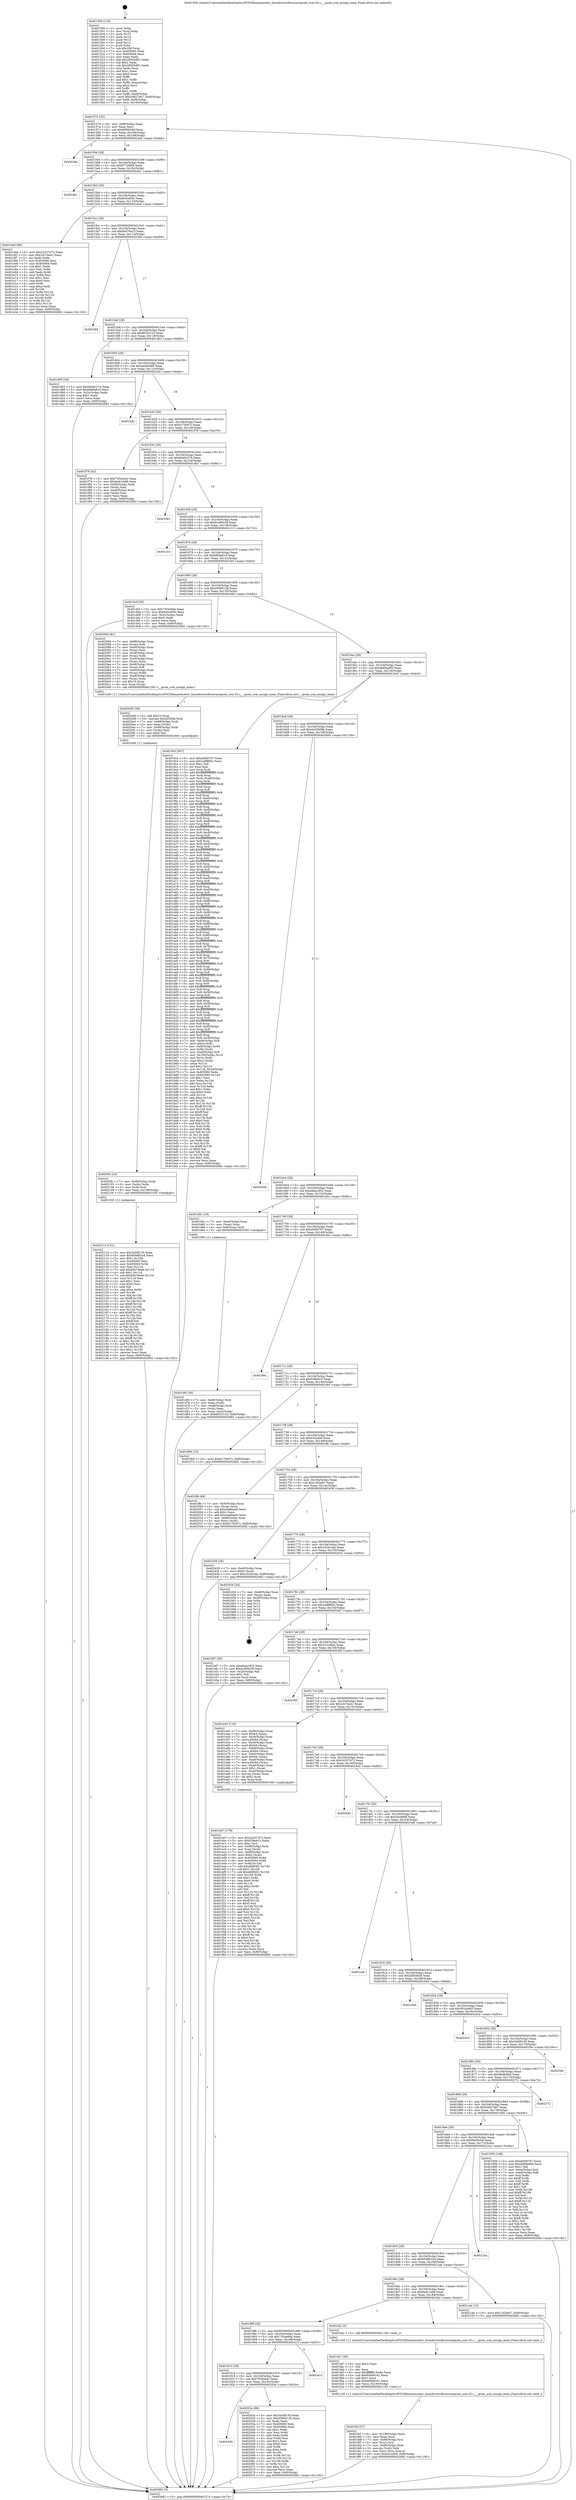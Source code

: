 digraph "0x401500" {
  label = "0x401500 (/mnt/c/Users/mathe/Desktop/tcc/POCII/binaries/extr_linuxdriversfirmwareqcom_scm-32.c___qcom_scm_assign_mem_Final-ollvm.out::main(0))"
  labelloc = "t"
  node[shape=record]

  Entry [label="",width=0.3,height=0.3,shape=circle,fillcolor=black,style=filled]
  "0x401574" [label="{
     0x401574 [32]\l
     | [instrs]\l
     &nbsp;&nbsp;0x401574 \<+6\>: mov -0xf0(%rbp),%eax\l
     &nbsp;&nbsp;0x40157a \<+2\>: mov %eax,%ecx\l
     &nbsp;&nbsp;0x40157c \<+6\>: sub $0x809933bf,%ecx\l
     &nbsp;&nbsp;0x401582 \<+6\>: mov %eax,-0x104(%rbp)\l
     &nbsp;&nbsp;0x401588 \<+6\>: mov %ecx,-0x108(%rbp)\l
     &nbsp;&nbsp;0x40158e \<+6\>: je 00000000004022eb \<main+0xdeb\>\l
  }"]
  "0x4022eb" [label="{
     0x4022eb\l
  }", style=dashed]
  "0x401594" [label="{
     0x401594 [28]\l
     | [instrs]\l
     &nbsp;&nbsp;0x401594 \<+5\>: jmp 0000000000401599 \<main+0x99\>\l
     &nbsp;&nbsp;0x401599 \<+6\>: mov -0x104(%rbp),%eax\l
     &nbsp;&nbsp;0x40159f \<+5\>: sub $0x877296f4,%eax\l
     &nbsp;&nbsp;0x4015a4 \<+6\>: mov %eax,-0x10c(%rbp)\l
     &nbsp;&nbsp;0x4015aa \<+6\>: je 00000000004024b1 \<main+0xfb1\>\l
  }"]
  Exit [label="",width=0.3,height=0.3,shape=circle,fillcolor=black,style=filled,peripheries=2]
  "0x4024b1" [label="{
     0x4024b1\l
  }", style=dashed]
  "0x4015b0" [label="{
     0x4015b0 [28]\l
     | [instrs]\l
     &nbsp;&nbsp;0x4015b0 \<+5\>: jmp 00000000004015b5 \<main+0xb5\>\l
     &nbsp;&nbsp;0x4015b5 \<+6\>: mov -0x104(%rbp),%eax\l
     &nbsp;&nbsp;0x4015bb \<+5\>: sub $0x8c0cd59c,%eax\l
     &nbsp;&nbsp;0x4015c0 \<+6\>: mov %eax,-0x110(%rbp)\l
     &nbsp;&nbsp;0x4015c6 \<+6\>: je 0000000000401ded \<main+0x8ed\>\l
  }"]
  "0x402114" [label="{
     0x402114 [151]\l
     | [instrs]\l
     &nbsp;&nbsp;0x402114 \<+5\>: mov $0x3a50f130,%eax\l
     &nbsp;&nbsp;0x402119 \<+5\>: mov $0x604881b4,%ecx\l
     &nbsp;&nbsp;0x40211e \<+3\>: mov $0x1,%r10b\l
     &nbsp;&nbsp;0x402121 \<+7\>: mov 0x405060,%esi\l
     &nbsp;&nbsp;0x402128 \<+8\>: mov 0x405064,%r9d\l
     &nbsp;&nbsp;0x402130 \<+3\>: mov %esi,%r11d\l
     &nbsp;&nbsp;0x402133 \<+7\>: add $0xb5b76ee6,%r11d\l
     &nbsp;&nbsp;0x40213a \<+4\>: sub $0x1,%r11d\l
     &nbsp;&nbsp;0x40213e \<+7\>: sub $0xb5b76ee6,%r11d\l
     &nbsp;&nbsp;0x402145 \<+4\>: imul %r11d,%esi\l
     &nbsp;&nbsp;0x402149 \<+3\>: and $0x1,%esi\l
     &nbsp;&nbsp;0x40214c \<+3\>: cmp $0x0,%esi\l
     &nbsp;&nbsp;0x40214f \<+3\>: sete %bl\l
     &nbsp;&nbsp;0x402152 \<+4\>: cmp $0xa,%r9d\l
     &nbsp;&nbsp;0x402156 \<+4\>: setl %r14b\l
     &nbsp;&nbsp;0x40215a \<+3\>: mov %bl,%r15b\l
     &nbsp;&nbsp;0x40215d \<+4\>: xor $0xff,%r15b\l
     &nbsp;&nbsp;0x402161 \<+3\>: mov %r14b,%r12b\l
     &nbsp;&nbsp;0x402164 \<+4\>: xor $0xff,%r12b\l
     &nbsp;&nbsp;0x402168 \<+4\>: xor $0x1,%r10b\l
     &nbsp;&nbsp;0x40216c \<+3\>: mov %r15b,%r13b\l
     &nbsp;&nbsp;0x40216f \<+4\>: and $0xff,%r13b\l
     &nbsp;&nbsp;0x402173 \<+3\>: and %r10b,%bl\l
     &nbsp;&nbsp;0x402176 \<+3\>: mov %r12b,%dl\l
     &nbsp;&nbsp;0x402179 \<+3\>: and $0xff,%dl\l
     &nbsp;&nbsp;0x40217c \<+3\>: and %r10b,%r14b\l
     &nbsp;&nbsp;0x40217f \<+3\>: or %bl,%r13b\l
     &nbsp;&nbsp;0x402182 \<+3\>: or %r14b,%dl\l
     &nbsp;&nbsp;0x402185 \<+3\>: xor %dl,%r13b\l
     &nbsp;&nbsp;0x402188 \<+3\>: or %r12b,%r15b\l
     &nbsp;&nbsp;0x40218b \<+4\>: xor $0xff,%r15b\l
     &nbsp;&nbsp;0x40218f \<+4\>: or $0x1,%r10b\l
     &nbsp;&nbsp;0x402193 \<+3\>: and %r10b,%r15b\l
     &nbsp;&nbsp;0x402196 \<+3\>: or %r15b,%r13b\l
     &nbsp;&nbsp;0x402199 \<+4\>: test $0x1,%r13b\l
     &nbsp;&nbsp;0x40219d \<+3\>: cmovne %ecx,%eax\l
     &nbsp;&nbsp;0x4021a0 \<+6\>: mov %eax,-0xf0(%rbp)\l
     &nbsp;&nbsp;0x4021a6 \<+5\>: jmp 0000000000402682 \<main+0x1182\>\l
  }"]
  "0x401ded" [label="{
     0x401ded [86]\l
     | [instrs]\l
     &nbsp;&nbsp;0x401ded \<+5\>: mov $0x24337472,%eax\l
     &nbsp;&nbsp;0x401df2 \<+5\>: mov $0x23c7ba41,%ecx\l
     &nbsp;&nbsp;0x401df7 \<+2\>: xor %edx,%edx\l
     &nbsp;&nbsp;0x401df9 \<+7\>: mov 0x405060,%esi\l
     &nbsp;&nbsp;0x401e00 \<+7\>: mov 0x405064,%edi\l
     &nbsp;&nbsp;0x401e07 \<+3\>: sub $0x1,%edx\l
     &nbsp;&nbsp;0x401e0a \<+3\>: mov %esi,%r8d\l
     &nbsp;&nbsp;0x401e0d \<+3\>: add %edx,%r8d\l
     &nbsp;&nbsp;0x401e10 \<+4\>: imul %r8d,%esi\l
     &nbsp;&nbsp;0x401e14 \<+3\>: and $0x1,%esi\l
     &nbsp;&nbsp;0x401e17 \<+3\>: cmp $0x0,%esi\l
     &nbsp;&nbsp;0x401e1a \<+4\>: sete %r9b\l
     &nbsp;&nbsp;0x401e1e \<+3\>: cmp $0xa,%edi\l
     &nbsp;&nbsp;0x401e21 \<+4\>: setl %r10b\l
     &nbsp;&nbsp;0x401e25 \<+3\>: mov %r9b,%r11b\l
     &nbsp;&nbsp;0x401e28 \<+3\>: and %r10b,%r11b\l
     &nbsp;&nbsp;0x401e2b \<+3\>: xor %r10b,%r9b\l
     &nbsp;&nbsp;0x401e2e \<+3\>: or %r9b,%r11b\l
     &nbsp;&nbsp;0x401e31 \<+4\>: test $0x1,%r11b\l
     &nbsp;&nbsp;0x401e35 \<+3\>: cmovne %ecx,%eax\l
     &nbsp;&nbsp;0x401e38 \<+6\>: mov %eax,-0xf0(%rbp)\l
     &nbsp;&nbsp;0x401e3e \<+5\>: jmp 0000000000402682 \<main+0x1182\>\l
  }"]
  "0x4015cc" [label="{
     0x4015cc [28]\l
     | [instrs]\l
     &nbsp;&nbsp;0x4015cc \<+5\>: jmp 00000000004015d1 \<main+0xd1\>\l
     &nbsp;&nbsp;0x4015d1 \<+6\>: mov -0x104(%rbp),%eax\l
     &nbsp;&nbsp;0x4015d7 \<+5\>: sub $0x8c670a15,%eax\l
     &nbsp;&nbsp;0x4015dc \<+6\>: mov %eax,-0x114(%rbp)\l
     &nbsp;&nbsp;0x4015e2 \<+6\>: je 0000000000402394 \<main+0xe94\>\l
  }"]
  "0x4020fc" [label="{
     0x4020fc [24]\l
     | [instrs]\l
     &nbsp;&nbsp;0x4020fc \<+7\>: mov -0x98(%rbp),%rdx\l
     &nbsp;&nbsp;0x402103 \<+3\>: mov (%rdx),%rdx\l
     &nbsp;&nbsp;0x402106 \<+3\>: mov %rdx,%rdi\l
     &nbsp;&nbsp;0x402109 \<+6\>: mov %eax,-0x198(%rbp)\l
     &nbsp;&nbsp;0x40210f \<+5\>: call 0000000000401030 \<free@plt\>\l
     | [calls]\l
     &nbsp;&nbsp;0x401030 \{1\} (unknown)\l
  }"]
  "0x402394" [label="{
     0x402394\l
  }", style=dashed]
  "0x4015e8" [label="{
     0x4015e8 [28]\l
     | [instrs]\l
     &nbsp;&nbsp;0x4015e8 \<+5\>: jmp 00000000004015ed \<main+0xed\>\l
     &nbsp;&nbsp;0x4015ed \<+6\>: mov -0x104(%rbp),%eax\l
     &nbsp;&nbsp;0x4015f3 \<+5\>: sub $0x8f253125,%eax\l
     &nbsp;&nbsp;0x4015f8 \<+6\>: mov %eax,-0x118(%rbp)\l
     &nbsp;&nbsp;0x4015fe \<+6\>: je 0000000000401d93 \<main+0x893\>\l
  }"]
  "0x4020d5" [label="{
     0x4020d5 [39]\l
     | [instrs]\l
     &nbsp;&nbsp;0x4020d5 \<+4\>: add $0x10,%rsp\l
     &nbsp;&nbsp;0x4020d9 \<+10\>: movabs $0x4030d6,%rdi\l
     &nbsp;&nbsp;0x4020e3 \<+7\>: mov -0x88(%rbp),%rdx\l
     &nbsp;&nbsp;0x4020ea \<+2\>: mov %eax,(%rdx)\l
     &nbsp;&nbsp;0x4020ec \<+7\>: mov -0x88(%rbp),%rdx\l
     &nbsp;&nbsp;0x4020f3 \<+2\>: mov (%rdx),%esi\l
     &nbsp;&nbsp;0x4020f5 \<+2\>: mov $0x0,%al\l
     &nbsp;&nbsp;0x4020f7 \<+5\>: call 0000000000401040 \<printf@plt\>\l
     | [calls]\l
     &nbsp;&nbsp;0x401040 \{1\} (unknown)\l
  }"]
  "0x401d93" [label="{
     0x401d93 [30]\l
     | [instrs]\l
     &nbsp;&nbsp;0x401d93 \<+5\>: mov $0xb640c274,%eax\l
     &nbsp;&nbsp;0x401d98 \<+5\>: mov $0xbfb9a819,%ecx\l
     &nbsp;&nbsp;0x401d9d \<+3\>: mov -0x2c(%rbp),%edx\l
     &nbsp;&nbsp;0x401da0 \<+3\>: cmp $0x1,%edx\l
     &nbsp;&nbsp;0x401da3 \<+3\>: cmovl %ecx,%eax\l
     &nbsp;&nbsp;0x401da6 \<+6\>: mov %eax,-0xf0(%rbp)\l
     &nbsp;&nbsp;0x401dac \<+5\>: jmp 0000000000402682 \<main+0x1182\>\l
  }"]
  "0x401604" [label="{
     0x401604 [28]\l
     | [instrs]\l
     &nbsp;&nbsp;0x401604 \<+5\>: jmp 0000000000401609 \<main+0x109\>\l
     &nbsp;&nbsp;0x401609 \<+6\>: mov -0x104(%rbp),%eax\l
     &nbsp;&nbsp;0x40160f \<+5\>: sub $0xaee65468,%eax\l
     &nbsp;&nbsp;0x401614 \<+6\>: mov %eax,-0x11c(%rbp)\l
     &nbsp;&nbsp;0x40161a \<+6\>: je 00000000004022dc \<main+0xddc\>\l
  }"]
  "0x401930" [label="{
     0x401930\l
  }", style=dashed]
  "0x4022dc" [label="{
     0x4022dc\l
  }", style=dashed]
  "0x401620" [label="{
     0x401620 [28]\l
     | [instrs]\l
     &nbsp;&nbsp;0x401620 \<+5\>: jmp 0000000000401625 \<main+0x125\>\l
     &nbsp;&nbsp;0x401625 \<+6\>: mov -0x104(%rbp),%eax\l
     &nbsp;&nbsp;0x40162b \<+5\>: sub $0xb179c67c,%eax\l
     &nbsp;&nbsp;0x401630 \<+6\>: mov %eax,-0x120(%rbp)\l
     &nbsp;&nbsp;0x401636 \<+6\>: je 0000000000401f78 \<main+0xa78\>\l
  }"]
  "0x40202e" [label="{
     0x40202e [86]\l
     | [instrs]\l
     &nbsp;&nbsp;0x40202e \<+5\>: mov $0x3a50f130,%eax\l
     &nbsp;&nbsp;0x402033 \<+5\>: mov $0xd3990128,%ecx\l
     &nbsp;&nbsp;0x402038 \<+2\>: xor %edx,%edx\l
     &nbsp;&nbsp;0x40203a \<+7\>: mov 0x405060,%esi\l
     &nbsp;&nbsp;0x402041 \<+7\>: mov 0x405064,%edi\l
     &nbsp;&nbsp;0x402048 \<+3\>: sub $0x1,%edx\l
     &nbsp;&nbsp;0x40204b \<+3\>: mov %esi,%r8d\l
     &nbsp;&nbsp;0x40204e \<+3\>: add %edx,%r8d\l
     &nbsp;&nbsp;0x402051 \<+4\>: imul %r8d,%esi\l
     &nbsp;&nbsp;0x402055 \<+3\>: and $0x1,%esi\l
     &nbsp;&nbsp;0x402058 \<+3\>: cmp $0x0,%esi\l
     &nbsp;&nbsp;0x40205b \<+4\>: sete %r9b\l
     &nbsp;&nbsp;0x40205f \<+3\>: cmp $0xa,%edi\l
     &nbsp;&nbsp;0x402062 \<+4\>: setl %r10b\l
     &nbsp;&nbsp;0x402066 \<+3\>: mov %r9b,%r11b\l
     &nbsp;&nbsp;0x402069 \<+3\>: and %r10b,%r11b\l
     &nbsp;&nbsp;0x40206c \<+3\>: xor %r10b,%r9b\l
     &nbsp;&nbsp;0x40206f \<+3\>: or %r9b,%r11b\l
     &nbsp;&nbsp;0x402072 \<+4\>: test $0x1,%r11b\l
     &nbsp;&nbsp;0x402076 \<+3\>: cmovne %ecx,%eax\l
     &nbsp;&nbsp;0x402079 \<+6\>: mov %eax,-0xf0(%rbp)\l
     &nbsp;&nbsp;0x40207f \<+5\>: jmp 0000000000402682 \<main+0x1182\>\l
  }"]
  "0x401f78" [label="{
     0x401f78 [42]\l
     | [instrs]\l
     &nbsp;&nbsp;0x401f78 \<+5\>: mov $0x7550a44c,%eax\l
     &nbsp;&nbsp;0x401f7d \<+5\>: mov $0x6edc1b66,%ecx\l
     &nbsp;&nbsp;0x401f82 \<+7\>: mov -0x90(%rbp),%rdx\l
     &nbsp;&nbsp;0x401f89 \<+2\>: mov (%rdx),%esi\l
     &nbsp;&nbsp;0x401f8b \<+7\>: mov -0xa0(%rbp),%rdx\l
     &nbsp;&nbsp;0x401f92 \<+2\>: cmp (%rdx),%esi\l
     &nbsp;&nbsp;0x401f94 \<+3\>: cmovl %ecx,%eax\l
     &nbsp;&nbsp;0x401f97 \<+6\>: mov %eax,-0xf0(%rbp)\l
     &nbsp;&nbsp;0x401f9d \<+5\>: jmp 0000000000402682 \<main+0x1182\>\l
  }"]
  "0x40163c" [label="{
     0x40163c [28]\l
     | [instrs]\l
     &nbsp;&nbsp;0x40163c \<+5\>: jmp 0000000000401641 \<main+0x141\>\l
     &nbsp;&nbsp;0x401641 \<+6\>: mov -0x104(%rbp),%eax\l
     &nbsp;&nbsp;0x401647 \<+5\>: sub $0xb640c274,%eax\l
     &nbsp;&nbsp;0x40164c \<+6\>: mov %eax,-0x124(%rbp)\l
     &nbsp;&nbsp;0x401652 \<+6\>: je 0000000000401db1 \<main+0x8b1\>\l
  }"]
  "0x401914" [label="{
     0x401914 [28]\l
     | [instrs]\l
     &nbsp;&nbsp;0x401914 \<+5\>: jmp 0000000000401919 \<main+0x419\>\l
     &nbsp;&nbsp;0x401919 \<+6\>: mov -0x104(%rbp),%eax\l
     &nbsp;&nbsp;0x40191f \<+5\>: sub $0x7550a44c,%eax\l
     &nbsp;&nbsp;0x401924 \<+6\>: mov %eax,-0x18c(%rbp)\l
     &nbsp;&nbsp;0x40192a \<+6\>: je 000000000040202e \<main+0xb2e\>\l
  }"]
  "0x401db1" [label="{
     0x401db1\l
  }", style=dashed]
  "0x401658" [label="{
     0x401658 [28]\l
     | [instrs]\l
     &nbsp;&nbsp;0x401658 \<+5\>: jmp 000000000040165d \<main+0x15d\>\l
     &nbsp;&nbsp;0x40165d \<+6\>: mov -0x104(%rbp),%eax\l
     &nbsp;&nbsp;0x401663 \<+5\>: sub $0xbc499c58,%eax\l
     &nbsp;&nbsp;0x401668 \<+6\>: mov %eax,-0x128(%rbp)\l
     &nbsp;&nbsp;0x40166e \<+6\>: je 0000000000401c15 \<main+0x715\>\l
  }"]
  "0x402415" [label="{
     0x402415\l
  }", style=dashed]
  "0x401c15" [label="{
     0x401c15\l
  }", style=dashed]
  "0x401674" [label="{
     0x401674 [28]\l
     | [instrs]\l
     &nbsp;&nbsp;0x401674 \<+5\>: jmp 0000000000401679 \<main+0x179\>\l
     &nbsp;&nbsp;0x401679 \<+6\>: mov -0x104(%rbp),%eax\l
     &nbsp;&nbsp;0x40167f \<+5\>: sub $0xbfb9a819,%eax\l
     &nbsp;&nbsp;0x401684 \<+6\>: mov %eax,-0x12c(%rbp)\l
     &nbsp;&nbsp;0x40168a \<+6\>: je 0000000000401dcf \<main+0x8cf\>\l
  }"]
  "0x401fcf" [label="{
     0x401fcf [47]\l
     | [instrs]\l
     &nbsp;&nbsp;0x401fcf \<+6\>: mov -0x194(%rbp),%ecx\l
     &nbsp;&nbsp;0x401fd5 \<+3\>: imul %eax,%ecx\l
     &nbsp;&nbsp;0x401fd8 \<+7\>: mov -0x98(%rbp),%rsi\l
     &nbsp;&nbsp;0x401fdf \<+3\>: mov (%rsi),%rsi\l
     &nbsp;&nbsp;0x401fe2 \<+7\>: mov -0x90(%rbp),%rdi\l
     &nbsp;&nbsp;0x401fe9 \<+3\>: movslq (%rdi),%rdi\l
     &nbsp;&nbsp;0x401fec \<+3\>: mov %ecx,(%rsi,%rdi,4)\l
     &nbsp;&nbsp;0x401fef \<+10\>: movl $0xe3c2ab8,-0xf0(%rbp)\l
     &nbsp;&nbsp;0x401ff9 \<+5\>: jmp 0000000000402682 \<main+0x1182\>\l
  }"]
  "0x401dcf" [label="{
     0x401dcf [30]\l
     | [instrs]\l
     &nbsp;&nbsp;0x401dcf \<+5\>: mov $0x7354e94a,%eax\l
     &nbsp;&nbsp;0x401dd4 \<+5\>: mov $0x8c0cd59c,%ecx\l
     &nbsp;&nbsp;0x401dd9 \<+3\>: mov -0x2c(%rbp),%edx\l
     &nbsp;&nbsp;0x401ddc \<+3\>: cmp $0x0,%edx\l
     &nbsp;&nbsp;0x401ddf \<+3\>: cmove %ecx,%eax\l
     &nbsp;&nbsp;0x401de2 \<+6\>: mov %eax,-0xf0(%rbp)\l
     &nbsp;&nbsp;0x401de8 \<+5\>: jmp 0000000000402682 \<main+0x1182\>\l
  }"]
  "0x401690" [label="{
     0x401690 [28]\l
     | [instrs]\l
     &nbsp;&nbsp;0x401690 \<+5\>: jmp 0000000000401695 \<main+0x195\>\l
     &nbsp;&nbsp;0x401695 \<+6\>: mov -0x104(%rbp),%eax\l
     &nbsp;&nbsp;0x40169b \<+5\>: sub $0xd3990128,%eax\l
     &nbsp;&nbsp;0x4016a0 \<+6\>: mov %eax,-0x130(%rbp)\l
     &nbsp;&nbsp;0x4016a6 \<+6\>: je 0000000000402084 \<main+0xb84\>\l
  }"]
  "0x401fa7" [label="{
     0x401fa7 [40]\l
     | [instrs]\l
     &nbsp;&nbsp;0x401fa7 \<+5\>: mov $0x2,%ecx\l
     &nbsp;&nbsp;0x401fac \<+1\>: cltd\l
     &nbsp;&nbsp;0x401fad \<+2\>: idiv %ecx\l
     &nbsp;&nbsp;0x401faf \<+6\>: imul $0xfffffffe,%edx,%ecx\l
     &nbsp;&nbsp;0x401fb5 \<+6\>: sub $0x600b8161,%ecx\l
     &nbsp;&nbsp;0x401fbb \<+3\>: add $0x1,%ecx\l
     &nbsp;&nbsp;0x401fbe \<+6\>: add $0x600b8161,%ecx\l
     &nbsp;&nbsp;0x401fc4 \<+6\>: mov %ecx,-0x194(%rbp)\l
     &nbsp;&nbsp;0x401fca \<+5\>: call 0000000000401160 \<next_i\>\l
     | [calls]\l
     &nbsp;&nbsp;0x401160 \{1\} (/mnt/c/Users/mathe/Desktop/tcc/POCII/binaries/extr_linuxdriversfirmwareqcom_scm-32.c___qcom_scm_assign_mem_Final-ollvm.out::next_i)\l
  }"]
  "0x402084" [label="{
     0x402084 [81]\l
     | [instrs]\l
     &nbsp;&nbsp;0x402084 \<+7\>: mov -0x98(%rbp),%rax\l
     &nbsp;&nbsp;0x40208b \<+3\>: mov (%rax),%rdi\l
     &nbsp;&nbsp;0x40208e \<+7\>: mov -0xd0(%rbp),%rax\l
     &nbsp;&nbsp;0x402095 \<+2\>: mov (%rax),%esi\l
     &nbsp;&nbsp;0x402097 \<+7\>: mov -0xc8(%rbp),%rax\l
     &nbsp;&nbsp;0x40209e \<+3\>: mov (%rax),%rdx\l
     &nbsp;&nbsp;0x4020a1 \<+7\>: mov -0xc0(%rbp),%rax\l
     &nbsp;&nbsp;0x4020a8 \<+2\>: mov (%rax),%ecx\l
     &nbsp;&nbsp;0x4020aa \<+7\>: mov -0xb8(%rbp),%rax\l
     &nbsp;&nbsp;0x4020b1 \<+3\>: mov (%rax),%r8\l
     &nbsp;&nbsp;0x4020b4 \<+7\>: mov -0xb0(%rbp),%rax\l
     &nbsp;&nbsp;0x4020bb \<+3\>: mov (%rax),%r9d\l
     &nbsp;&nbsp;0x4020be \<+7\>: mov -0xa8(%rbp),%rax\l
     &nbsp;&nbsp;0x4020c5 \<+3\>: mov (%rax),%rax\l
     &nbsp;&nbsp;0x4020c8 \<+4\>: sub $0x10,%rsp\l
     &nbsp;&nbsp;0x4020cc \<+4\>: mov %rax,(%rsp)\l
     &nbsp;&nbsp;0x4020d0 \<+5\>: call 0000000000401240 \<__qcom_scm_assign_mem\>\l
     | [calls]\l
     &nbsp;&nbsp;0x401240 \{1\} (/mnt/c/Users/mathe/Desktop/tcc/POCII/binaries/extr_linuxdriversfirmwareqcom_scm-32.c___qcom_scm_assign_mem_Final-ollvm.out::__qcom_scm_assign_mem)\l
  }"]
  "0x4016ac" [label="{
     0x4016ac [28]\l
     | [instrs]\l
     &nbsp;&nbsp;0x4016ac \<+5\>: jmp 00000000004016b1 \<main+0x1b1\>\l
     &nbsp;&nbsp;0x4016b1 \<+6\>: mov -0x104(%rbp),%eax\l
     &nbsp;&nbsp;0x4016b7 \<+5\>: sub $0xdb69ad95,%eax\l
     &nbsp;&nbsp;0x4016bc \<+6\>: mov %eax,-0x134(%rbp)\l
     &nbsp;&nbsp;0x4016c2 \<+6\>: je 00000000004019c0 \<main+0x4c0\>\l
  }"]
  "0x4018f8" [label="{
     0x4018f8 [28]\l
     | [instrs]\l
     &nbsp;&nbsp;0x4018f8 \<+5\>: jmp 00000000004018fd \<main+0x3fd\>\l
     &nbsp;&nbsp;0x4018fd \<+6\>: mov -0x104(%rbp),%eax\l
     &nbsp;&nbsp;0x401903 \<+5\>: sub $0x7354e94a,%eax\l
     &nbsp;&nbsp;0x401908 \<+6\>: mov %eax,-0x188(%rbp)\l
     &nbsp;&nbsp;0x40190e \<+6\>: je 0000000000402415 \<main+0xf15\>\l
  }"]
  "0x4019c0" [label="{
     0x4019c0 [567]\l
     | [instrs]\l
     &nbsp;&nbsp;0x4019c0 \<+5\>: mov $0xefd58767,%eax\l
     &nbsp;&nbsp;0x4019c5 \<+5\>: mov $0x1a8f885c,%ecx\l
     &nbsp;&nbsp;0x4019ca \<+2\>: mov $0x1,%dl\l
     &nbsp;&nbsp;0x4019cc \<+2\>: xor %esi,%esi\l
     &nbsp;&nbsp;0x4019ce \<+3\>: mov %rsp,%rdi\l
     &nbsp;&nbsp;0x4019d1 \<+4\>: add $0xfffffffffffffff0,%rdi\l
     &nbsp;&nbsp;0x4019d5 \<+3\>: mov %rdi,%rsp\l
     &nbsp;&nbsp;0x4019d8 \<+7\>: mov %rdi,-0xe8(%rbp)\l
     &nbsp;&nbsp;0x4019df \<+3\>: mov %rsp,%rdi\l
     &nbsp;&nbsp;0x4019e2 \<+4\>: add $0xfffffffffffffff0,%rdi\l
     &nbsp;&nbsp;0x4019e6 \<+3\>: mov %rdi,%rsp\l
     &nbsp;&nbsp;0x4019e9 \<+3\>: mov %rsp,%r8\l
     &nbsp;&nbsp;0x4019ec \<+4\>: add $0xfffffffffffffff0,%r8\l
     &nbsp;&nbsp;0x4019f0 \<+3\>: mov %r8,%rsp\l
     &nbsp;&nbsp;0x4019f3 \<+7\>: mov %r8,-0xe0(%rbp)\l
     &nbsp;&nbsp;0x4019fa \<+3\>: mov %rsp,%r8\l
     &nbsp;&nbsp;0x4019fd \<+4\>: add $0xfffffffffffffff0,%r8\l
     &nbsp;&nbsp;0x401a01 \<+3\>: mov %r8,%rsp\l
     &nbsp;&nbsp;0x401a04 \<+7\>: mov %r8,-0xd8(%rbp)\l
     &nbsp;&nbsp;0x401a0b \<+3\>: mov %rsp,%r8\l
     &nbsp;&nbsp;0x401a0e \<+4\>: add $0xfffffffffffffff0,%r8\l
     &nbsp;&nbsp;0x401a12 \<+3\>: mov %r8,%rsp\l
     &nbsp;&nbsp;0x401a15 \<+7\>: mov %r8,-0xd0(%rbp)\l
     &nbsp;&nbsp;0x401a1c \<+3\>: mov %rsp,%r8\l
     &nbsp;&nbsp;0x401a1f \<+4\>: add $0xfffffffffffffff0,%r8\l
     &nbsp;&nbsp;0x401a23 \<+3\>: mov %r8,%rsp\l
     &nbsp;&nbsp;0x401a26 \<+7\>: mov %r8,-0xc8(%rbp)\l
     &nbsp;&nbsp;0x401a2d \<+3\>: mov %rsp,%r8\l
     &nbsp;&nbsp;0x401a30 \<+4\>: add $0xfffffffffffffff0,%r8\l
     &nbsp;&nbsp;0x401a34 \<+3\>: mov %r8,%rsp\l
     &nbsp;&nbsp;0x401a37 \<+7\>: mov %r8,-0xc0(%rbp)\l
     &nbsp;&nbsp;0x401a3e \<+3\>: mov %rsp,%r8\l
     &nbsp;&nbsp;0x401a41 \<+4\>: add $0xfffffffffffffff0,%r8\l
     &nbsp;&nbsp;0x401a45 \<+3\>: mov %r8,%rsp\l
     &nbsp;&nbsp;0x401a48 \<+7\>: mov %r8,-0xb8(%rbp)\l
     &nbsp;&nbsp;0x401a4f \<+3\>: mov %rsp,%r8\l
     &nbsp;&nbsp;0x401a52 \<+4\>: add $0xfffffffffffffff0,%r8\l
     &nbsp;&nbsp;0x401a56 \<+3\>: mov %r8,%rsp\l
     &nbsp;&nbsp;0x401a59 \<+7\>: mov %r8,-0xb0(%rbp)\l
     &nbsp;&nbsp;0x401a60 \<+3\>: mov %rsp,%r8\l
     &nbsp;&nbsp;0x401a63 \<+4\>: add $0xfffffffffffffff0,%r8\l
     &nbsp;&nbsp;0x401a67 \<+3\>: mov %r8,%rsp\l
     &nbsp;&nbsp;0x401a6a \<+7\>: mov %r8,-0xa8(%rbp)\l
     &nbsp;&nbsp;0x401a71 \<+3\>: mov %rsp,%r8\l
     &nbsp;&nbsp;0x401a74 \<+4\>: add $0xfffffffffffffff0,%r8\l
     &nbsp;&nbsp;0x401a78 \<+3\>: mov %r8,%rsp\l
     &nbsp;&nbsp;0x401a7b \<+7\>: mov %r8,-0xa0(%rbp)\l
     &nbsp;&nbsp;0x401a82 \<+3\>: mov %rsp,%r8\l
     &nbsp;&nbsp;0x401a85 \<+4\>: add $0xfffffffffffffff0,%r8\l
     &nbsp;&nbsp;0x401a89 \<+3\>: mov %r8,%rsp\l
     &nbsp;&nbsp;0x401a8c \<+7\>: mov %r8,-0x98(%rbp)\l
     &nbsp;&nbsp;0x401a93 \<+3\>: mov %rsp,%r8\l
     &nbsp;&nbsp;0x401a96 \<+4\>: add $0xfffffffffffffff0,%r8\l
     &nbsp;&nbsp;0x401a9a \<+3\>: mov %r8,%rsp\l
     &nbsp;&nbsp;0x401a9d \<+7\>: mov %r8,-0x90(%rbp)\l
     &nbsp;&nbsp;0x401aa4 \<+3\>: mov %rsp,%r8\l
     &nbsp;&nbsp;0x401aa7 \<+4\>: add $0xfffffffffffffff0,%r8\l
     &nbsp;&nbsp;0x401aab \<+3\>: mov %r8,%rsp\l
     &nbsp;&nbsp;0x401aae \<+7\>: mov %r8,-0x88(%rbp)\l
     &nbsp;&nbsp;0x401ab5 \<+3\>: mov %rsp,%r8\l
     &nbsp;&nbsp;0x401ab8 \<+4\>: add $0xfffffffffffffff0,%r8\l
     &nbsp;&nbsp;0x401abc \<+3\>: mov %r8,%rsp\l
     &nbsp;&nbsp;0x401abf \<+4\>: mov %r8,-0x80(%rbp)\l
     &nbsp;&nbsp;0x401ac3 \<+3\>: mov %rsp,%r8\l
     &nbsp;&nbsp;0x401ac6 \<+4\>: add $0xfffffffffffffff0,%r8\l
     &nbsp;&nbsp;0x401aca \<+3\>: mov %r8,%rsp\l
     &nbsp;&nbsp;0x401acd \<+4\>: mov %r8,-0x78(%rbp)\l
     &nbsp;&nbsp;0x401ad1 \<+3\>: mov %rsp,%r8\l
     &nbsp;&nbsp;0x401ad4 \<+4\>: add $0xfffffffffffffff0,%r8\l
     &nbsp;&nbsp;0x401ad8 \<+3\>: mov %r8,%rsp\l
     &nbsp;&nbsp;0x401adb \<+4\>: mov %r8,-0x70(%rbp)\l
     &nbsp;&nbsp;0x401adf \<+3\>: mov %rsp,%r8\l
     &nbsp;&nbsp;0x401ae2 \<+4\>: add $0xfffffffffffffff0,%r8\l
     &nbsp;&nbsp;0x401ae6 \<+3\>: mov %r8,%rsp\l
     &nbsp;&nbsp;0x401ae9 \<+4\>: mov %r8,-0x68(%rbp)\l
     &nbsp;&nbsp;0x401aed \<+3\>: mov %rsp,%r8\l
     &nbsp;&nbsp;0x401af0 \<+4\>: add $0xfffffffffffffff0,%r8\l
     &nbsp;&nbsp;0x401af4 \<+3\>: mov %r8,%rsp\l
     &nbsp;&nbsp;0x401af7 \<+4\>: mov %r8,-0x60(%rbp)\l
     &nbsp;&nbsp;0x401afb \<+3\>: mov %rsp,%r8\l
     &nbsp;&nbsp;0x401afe \<+4\>: add $0xfffffffffffffff0,%r8\l
     &nbsp;&nbsp;0x401b02 \<+3\>: mov %r8,%rsp\l
     &nbsp;&nbsp;0x401b05 \<+4\>: mov %r8,-0x58(%rbp)\l
     &nbsp;&nbsp;0x401b09 \<+3\>: mov %rsp,%r8\l
     &nbsp;&nbsp;0x401b0c \<+4\>: add $0xfffffffffffffff0,%r8\l
     &nbsp;&nbsp;0x401b10 \<+3\>: mov %r8,%rsp\l
     &nbsp;&nbsp;0x401b13 \<+4\>: mov %r8,-0x50(%rbp)\l
     &nbsp;&nbsp;0x401b17 \<+3\>: mov %rsp,%r8\l
     &nbsp;&nbsp;0x401b1a \<+4\>: add $0xfffffffffffffff0,%r8\l
     &nbsp;&nbsp;0x401b1e \<+3\>: mov %r8,%rsp\l
     &nbsp;&nbsp;0x401b21 \<+4\>: mov %r8,-0x48(%rbp)\l
     &nbsp;&nbsp;0x401b25 \<+3\>: mov %rsp,%r8\l
     &nbsp;&nbsp;0x401b28 \<+4\>: add $0xfffffffffffffff0,%r8\l
     &nbsp;&nbsp;0x401b2c \<+3\>: mov %r8,%rsp\l
     &nbsp;&nbsp;0x401b2f \<+4\>: mov %r8,-0x40(%rbp)\l
     &nbsp;&nbsp;0x401b33 \<+3\>: mov %rsp,%r8\l
     &nbsp;&nbsp;0x401b36 \<+4\>: add $0xfffffffffffffff0,%r8\l
     &nbsp;&nbsp;0x401b3a \<+3\>: mov %r8,%rsp\l
     &nbsp;&nbsp;0x401b3d \<+4\>: mov %r8,-0x38(%rbp)\l
     &nbsp;&nbsp;0x401b41 \<+7\>: mov -0xe8(%rbp),%r8\l
     &nbsp;&nbsp;0x401b48 \<+7\>: movl $0x0,(%r8)\l
     &nbsp;&nbsp;0x401b4f \<+7\>: mov -0xf4(%rbp),%r9d\l
     &nbsp;&nbsp;0x401b56 \<+3\>: mov %r9d,(%rdi)\l
     &nbsp;&nbsp;0x401b59 \<+7\>: mov -0xe0(%rbp),%r8\l
     &nbsp;&nbsp;0x401b60 \<+7\>: mov -0x100(%rbp),%r10\l
     &nbsp;&nbsp;0x401b67 \<+3\>: mov %r10,(%r8)\l
     &nbsp;&nbsp;0x401b6a \<+3\>: cmpl $0x2,(%rdi)\l
     &nbsp;&nbsp;0x401b6d \<+4\>: setne %r11b\l
     &nbsp;&nbsp;0x401b71 \<+4\>: and $0x1,%r11b\l
     &nbsp;&nbsp;0x401b75 \<+4\>: mov %r11b,-0x2d(%rbp)\l
     &nbsp;&nbsp;0x401b79 \<+7\>: mov 0x405060,%ebx\l
     &nbsp;&nbsp;0x401b80 \<+8\>: mov 0x405064,%r14d\l
     &nbsp;&nbsp;0x401b88 \<+3\>: sub $0x1,%esi\l
     &nbsp;&nbsp;0x401b8b \<+3\>: mov %ebx,%r15d\l
     &nbsp;&nbsp;0x401b8e \<+3\>: add %esi,%r15d\l
     &nbsp;&nbsp;0x401b91 \<+4\>: imul %r15d,%ebx\l
     &nbsp;&nbsp;0x401b95 \<+3\>: and $0x1,%ebx\l
     &nbsp;&nbsp;0x401b98 \<+3\>: cmp $0x0,%ebx\l
     &nbsp;&nbsp;0x401b9b \<+4\>: sete %r11b\l
     &nbsp;&nbsp;0x401b9f \<+4\>: cmp $0xa,%r14d\l
     &nbsp;&nbsp;0x401ba3 \<+4\>: setl %r12b\l
     &nbsp;&nbsp;0x401ba7 \<+3\>: mov %r11b,%r13b\l
     &nbsp;&nbsp;0x401baa \<+4\>: xor $0xff,%r13b\l
     &nbsp;&nbsp;0x401bae \<+3\>: mov %r12b,%sil\l
     &nbsp;&nbsp;0x401bb1 \<+4\>: xor $0xff,%sil\l
     &nbsp;&nbsp;0x401bb5 \<+3\>: xor $0x0,%dl\l
     &nbsp;&nbsp;0x401bb8 \<+3\>: mov %r13b,%dil\l
     &nbsp;&nbsp;0x401bbb \<+4\>: and $0x0,%dil\l
     &nbsp;&nbsp;0x401bbf \<+3\>: and %dl,%r11b\l
     &nbsp;&nbsp;0x401bc2 \<+3\>: mov %sil,%r8b\l
     &nbsp;&nbsp;0x401bc5 \<+4\>: and $0x0,%r8b\l
     &nbsp;&nbsp;0x401bc9 \<+3\>: and %dl,%r12b\l
     &nbsp;&nbsp;0x401bcc \<+3\>: or %r11b,%dil\l
     &nbsp;&nbsp;0x401bcf \<+3\>: or %r12b,%r8b\l
     &nbsp;&nbsp;0x401bd2 \<+3\>: xor %r8b,%dil\l
     &nbsp;&nbsp;0x401bd5 \<+3\>: or %sil,%r13b\l
     &nbsp;&nbsp;0x401bd8 \<+4\>: xor $0xff,%r13b\l
     &nbsp;&nbsp;0x401bdc \<+3\>: or $0x0,%dl\l
     &nbsp;&nbsp;0x401bdf \<+3\>: and %dl,%r13b\l
     &nbsp;&nbsp;0x401be2 \<+3\>: or %r13b,%dil\l
     &nbsp;&nbsp;0x401be5 \<+4\>: test $0x1,%dil\l
     &nbsp;&nbsp;0x401be9 \<+3\>: cmovne %ecx,%eax\l
     &nbsp;&nbsp;0x401bec \<+6\>: mov %eax,-0xf0(%rbp)\l
     &nbsp;&nbsp;0x401bf2 \<+5\>: jmp 0000000000402682 \<main+0x1182\>\l
  }"]
  "0x4016c8" [label="{
     0x4016c8 [28]\l
     | [instrs]\l
     &nbsp;&nbsp;0x4016c8 \<+5\>: jmp 00000000004016cd \<main+0x1cd\>\l
     &nbsp;&nbsp;0x4016cd \<+6\>: mov -0x104(%rbp),%eax\l
     &nbsp;&nbsp;0x4016d3 \<+5\>: sub $0xde55668b,%eax\l
     &nbsp;&nbsp;0x4016d8 \<+6\>: mov %eax,-0x138(%rbp)\l
     &nbsp;&nbsp;0x4016de \<+6\>: je 000000000040260b \<main+0x110b\>\l
  }"]
  "0x401fa2" [label="{
     0x401fa2 [5]\l
     | [instrs]\l
     &nbsp;&nbsp;0x401fa2 \<+5\>: call 0000000000401160 \<next_i\>\l
     | [calls]\l
     &nbsp;&nbsp;0x401160 \{1\} (/mnt/c/Users/mathe/Desktop/tcc/POCII/binaries/extr_linuxdriversfirmwareqcom_scm-32.c___qcom_scm_assign_mem_Final-ollvm.out::next_i)\l
  }"]
  "0x40260b" [label="{
     0x40260b\l
  }", style=dashed]
  "0x4016e4" [label="{
     0x4016e4 [28]\l
     | [instrs]\l
     &nbsp;&nbsp;0x4016e4 \<+5\>: jmp 00000000004016e9 \<main+0x1e9\>\l
     &nbsp;&nbsp;0x4016e9 \<+6\>: mov -0x104(%rbp),%eax\l
     &nbsp;&nbsp;0x4016ef \<+5\>: sub $0xe6aa1852,%eax\l
     &nbsp;&nbsp;0x4016f4 \<+6\>: mov %eax,-0x13c(%rbp)\l
     &nbsp;&nbsp;0x4016fa \<+6\>: je 0000000000401d5c \<main+0x85c\>\l
  }"]
  "0x4018dc" [label="{
     0x4018dc [28]\l
     | [instrs]\l
     &nbsp;&nbsp;0x4018dc \<+5\>: jmp 00000000004018e1 \<main+0x3e1\>\l
     &nbsp;&nbsp;0x4018e1 \<+6\>: mov -0x104(%rbp),%eax\l
     &nbsp;&nbsp;0x4018e7 \<+5\>: sub $0x6edc1b66,%eax\l
     &nbsp;&nbsp;0x4018ec \<+6\>: mov %eax,-0x184(%rbp)\l
     &nbsp;&nbsp;0x4018f2 \<+6\>: je 0000000000401fa2 \<main+0xaa2\>\l
  }"]
  "0x401d5c" [label="{
     0x401d5c [19]\l
     | [instrs]\l
     &nbsp;&nbsp;0x401d5c \<+7\>: mov -0xe0(%rbp),%rax\l
     &nbsp;&nbsp;0x401d63 \<+3\>: mov (%rax),%rax\l
     &nbsp;&nbsp;0x401d66 \<+4\>: mov 0x8(%rax),%rdi\l
     &nbsp;&nbsp;0x401d6a \<+5\>: call 0000000000401060 \<atoi@plt\>\l
     | [calls]\l
     &nbsp;&nbsp;0x401060 \{1\} (unknown)\l
  }"]
  "0x401700" [label="{
     0x401700 [28]\l
     | [instrs]\l
     &nbsp;&nbsp;0x401700 \<+5\>: jmp 0000000000401705 \<main+0x205\>\l
     &nbsp;&nbsp;0x401705 \<+6\>: mov -0x104(%rbp),%eax\l
     &nbsp;&nbsp;0x40170b \<+5\>: sub $0xefd58767,%eax\l
     &nbsp;&nbsp;0x401710 \<+6\>: mov %eax,-0x140(%rbp)\l
     &nbsp;&nbsp;0x401716 \<+6\>: je 000000000040246c \<main+0xf6c\>\l
  }"]
  "0x4021ab" [label="{
     0x4021ab [15]\l
     | [instrs]\l
     &nbsp;&nbsp;0x4021ab \<+10\>: movl $0x12f2afe7,-0xf0(%rbp)\l
     &nbsp;&nbsp;0x4021b5 \<+5\>: jmp 0000000000402682 \<main+0x1182\>\l
  }"]
  "0x40246c" [label="{
     0x40246c\l
  }", style=dashed]
  "0x40171c" [label="{
     0x40171c [28]\l
     | [instrs]\l
     &nbsp;&nbsp;0x40171c \<+5\>: jmp 0000000000401721 \<main+0x221\>\l
     &nbsp;&nbsp;0x401721 \<+6\>: mov -0x104(%rbp),%eax\l
     &nbsp;&nbsp;0x401727 \<+5\>: sub $0x538a915,%eax\l
     &nbsp;&nbsp;0x40172c \<+6\>: mov %eax,-0x144(%rbp)\l
     &nbsp;&nbsp;0x401732 \<+6\>: je 0000000000401f69 \<main+0xa69\>\l
  }"]
  "0x4018c0" [label="{
     0x4018c0 [28]\l
     | [instrs]\l
     &nbsp;&nbsp;0x4018c0 \<+5\>: jmp 00000000004018c5 \<main+0x3c5\>\l
     &nbsp;&nbsp;0x4018c5 \<+6\>: mov -0x104(%rbp),%eax\l
     &nbsp;&nbsp;0x4018cb \<+5\>: sub $0x604881b4,%eax\l
     &nbsp;&nbsp;0x4018d0 \<+6\>: mov %eax,-0x180(%rbp)\l
     &nbsp;&nbsp;0x4018d6 \<+6\>: je 00000000004021ab \<main+0xcab\>\l
  }"]
  "0x401f69" [label="{
     0x401f69 [15]\l
     | [instrs]\l
     &nbsp;&nbsp;0x401f69 \<+10\>: movl $0xb179c67c,-0xf0(%rbp)\l
     &nbsp;&nbsp;0x401f73 \<+5\>: jmp 0000000000402682 \<main+0x1182\>\l
  }"]
  "0x401738" [label="{
     0x401738 [28]\l
     | [instrs]\l
     &nbsp;&nbsp;0x401738 \<+5\>: jmp 000000000040173d \<main+0x23d\>\l
     &nbsp;&nbsp;0x40173d \<+6\>: mov -0x104(%rbp),%eax\l
     &nbsp;&nbsp;0x401743 \<+5\>: sub $0xe3c2ab8,%eax\l
     &nbsp;&nbsp;0x401748 \<+6\>: mov %eax,-0x148(%rbp)\l
     &nbsp;&nbsp;0x40174e \<+6\>: je 0000000000401ffe \<main+0xafe\>\l
  }"]
  "0x4021ba" [label="{
     0x4021ba\l
  }", style=dashed]
  "0x401ffe" [label="{
     0x401ffe [48]\l
     | [instrs]\l
     &nbsp;&nbsp;0x401ffe \<+7\>: mov -0x90(%rbp),%rax\l
     &nbsp;&nbsp;0x402005 \<+2\>: mov (%rax),%ecx\l
     &nbsp;&nbsp;0x402007 \<+6\>: sub $0xcda6baa0,%ecx\l
     &nbsp;&nbsp;0x40200d \<+3\>: add $0x1,%ecx\l
     &nbsp;&nbsp;0x402010 \<+6\>: add $0xcda6baa0,%ecx\l
     &nbsp;&nbsp;0x402016 \<+7\>: mov -0x90(%rbp),%rax\l
     &nbsp;&nbsp;0x40201d \<+2\>: mov %ecx,(%rax)\l
     &nbsp;&nbsp;0x40201f \<+10\>: movl $0xb179c67c,-0xf0(%rbp)\l
     &nbsp;&nbsp;0x402029 \<+5\>: jmp 0000000000402682 \<main+0x1182\>\l
  }"]
  "0x401754" [label="{
     0x401754 [28]\l
     | [instrs]\l
     &nbsp;&nbsp;0x401754 \<+5\>: jmp 0000000000401759 \<main+0x259\>\l
     &nbsp;&nbsp;0x401759 \<+6\>: mov -0x104(%rbp),%eax\l
     &nbsp;&nbsp;0x40175f \<+5\>: sub $0x12f2afe7,%eax\l
     &nbsp;&nbsp;0x401764 \<+6\>: mov %eax,-0x14c(%rbp)\l
     &nbsp;&nbsp;0x40176a \<+6\>: je 0000000000402438 \<main+0xf38\>\l
  }"]
  "0x401eb7" [label="{
     0x401eb7 [178]\l
     | [instrs]\l
     &nbsp;&nbsp;0x401eb7 \<+5\>: mov $0x24337472,%ecx\l
     &nbsp;&nbsp;0x401ebc \<+5\>: mov $0x538a915,%edx\l
     &nbsp;&nbsp;0x401ec1 \<+3\>: mov $0x1,%sil\l
     &nbsp;&nbsp;0x401ec4 \<+7\>: mov -0x98(%rbp),%rdi\l
     &nbsp;&nbsp;0x401ecb \<+3\>: mov %rax,(%rdi)\l
     &nbsp;&nbsp;0x401ece \<+7\>: mov -0x90(%rbp),%rax\l
     &nbsp;&nbsp;0x401ed5 \<+6\>: movl $0x0,(%rax)\l
     &nbsp;&nbsp;0x401edb \<+8\>: mov 0x405060,%r8d\l
     &nbsp;&nbsp;0x401ee3 \<+8\>: mov 0x405064,%r9d\l
     &nbsp;&nbsp;0x401eeb \<+3\>: mov %r8d,%r10d\l
     &nbsp;&nbsp;0x401eee \<+7\>: add $0xefdf04f1,%r10d\l
     &nbsp;&nbsp;0x401ef5 \<+4\>: sub $0x1,%r10d\l
     &nbsp;&nbsp;0x401ef9 \<+7\>: sub $0xefdf04f1,%r10d\l
     &nbsp;&nbsp;0x401f00 \<+4\>: imul %r10d,%r8d\l
     &nbsp;&nbsp;0x401f04 \<+4\>: and $0x1,%r8d\l
     &nbsp;&nbsp;0x401f08 \<+4\>: cmp $0x0,%r8d\l
     &nbsp;&nbsp;0x401f0c \<+4\>: sete %r11b\l
     &nbsp;&nbsp;0x401f10 \<+4\>: cmp $0xa,%r9d\l
     &nbsp;&nbsp;0x401f14 \<+3\>: setl %bl\l
     &nbsp;&nbsp;0x401f17 \<+3\>: mov %r11b,%r14b\l
     &nbsp;&nbsp;0x401f1a \<+4\>: xor $0xff,%r14b\l
     &nbsp;&nbsp;0x401f1e \<+3\>: mov %bl,%r15b\l
     &nbsp;&nbsp;0x401f21 \<+4\>: xor $0xff,%r15b\l
     &nbsp;&nbsp;0x401f25 \<+4\>: xor $0x0,%sil\l
     &nbsp;&nbsp;0x401f29 \<+3\>: mov %r14b,%r12b\l
     &nbsp;&nbsp;0x401f2c \<+4\>: and $0x0,%r12b\l
     &nbsp;&nbsp;0x401f30 \<+3\>: and %sil,%r11b\l
     &nbsp;&nbsp;0x401f33 \<+3\>: mov %r15b,%r13b\l
     &nbsp;&nbsp;0x401f36 \<+4\>: and $0x0,%r13b\l
     &nbsp;&nbsp;0x401f3a \<+3\>: and %sil,%bl\l
     &nbsp;&nbsp;0x401f3d \<+3\>: or %r11b,%r12b\l
     &nbsp;&nbsp;0x401f40 \<+3\>: or %bl,%r13b\l
     &nbsp;&nbsp;0x401f43 \<+3\>: xor %r13b,%r12b\l
     &nbsp;&nbsp;0x401f46 \<+3\>: or %r15b,%r14b\l
     &nbsp;&nbsp;0x401f49 \<+4\>: xor $0xff,%r14b\l
     &nbsp;&nbsp;0x401f4d \<+4\>: or $0x0,%sil\l
     &nbsp;&nbsp;0x401f51 \<+3\>: and %sil,%r14b\l
     &nbsp;&nbsp;0x401f54 \<+3\>: or %r14b,%r12b\l
     &nbsp;&nbsp;0x401f57 \<+4\>: test $0x1,%r12b\l
     &nbsp;&nbsp;0x401f5b \<+3\>: cmovne %edx,%ecx\l
     &nbsp;&nbsp;0x401f5e \<+6\>: mov %ecx,-0xf0(%rbp)\l
     &nbsp;&nbsp;0x401f64 \<+5\>: jmp 0000000000402682 \<main+0x1182\>\l
  }"]
  "0x402438" [label="{
     0x402438 [28]\l
     | [instrs]\l
     &nbsp;&nbsp;0x402438 \<+7\>: mov -0xe8(%rbp),%rax\l
     &nbsp;&nbsp;0x40243f \<+6\>: movl $0x0,(%rax)\l
     &nbsp;&nbsp;0x402445 \<+10\>: movl $0x1624c2ae,-0xf0(%rbp)\l
     &nbsp;&nbsp;0x40244f \<+5\>: jmp 0000000000402682 \<main+0x1182\>\l
  }"]
  "0x401770" [label="{
     0x401770 [28]\l
     | [instrs]\l
     &nbsp;&nbsp;0x401770 \<+5\>: jmp 0000000000401775 \<main+0x275\>\l
     &nbsp;&nbsp;0x401775 \<+6\>: mov -0x104(%rbp),%eax\l
     &nbsp;&nbsp;0x40177b \<+5\>: sub $0x1624c2ae,%eax\l
     &nbsp;&nbsp;0x401780 \<+6\>: mov %eax,-0x150(%rbp)\l
     &nbsp;&nbsp;0x401786 \<+6\>: je 0000000000402454 \<main+0xf54\>\l
  }"]
  "0x401d6f" [label="{
     0x401d6f [36]\l
     | [instrs]\l
     &nbsp;&nbsp;0x401d6f \<+7\>: mov -0xd8(%rbp),%rdi\l
     &nbsp;&nbsp;0x401d76 \<+2\>: mov %eax,(%rdi)\l
     &nbsp;&nbsp;0x401d78 \<+7\>: mov -0xd8(%rbp),%rdi\l
     &nbsp;&nbsp;0x401d7f \<+2\>: mov (%rdi),%eax\l
     &nbsp;&nbsp;0x401d81 \<+3\>: mov %eax,-0x2c(%rbp)\l
     &nbsp;&nbsp;0x401d84 \<+10\>: movl $0x8f253125,-0xf0(%rbp)\l
     &nbsp;&nbsp;0x401d8e \<+5\>: jmp 0000000000402682 \<main+0x1182\>\l
  }"]
  "0x402454" [label="{
     0x402454 [24]\l
     | [instrs]\l
     &nbsp;&nbsp;0x402454 \<+7\>: mov -0xe8(%rbp),%rax\l
     &nbsp;&nbsp;0x40245b \<+2\>: mov (%rax),%eax\l
     &nbsp;&nbsp;0x40245d \<+4\>: lea -0x28(%rbp),%rsp\l
     &nbsp;&nbsp;0x402461 \<+1\>: pop %rbx\l
     &nbsp;&nbsp;0x402462 \<+2\>: pop %r12\l
     &nbsp;&nbsp;0x402464 \<+2\>: pop %r13\l
     &nbsp;&nbsp;0x402466 \<+2\>: pop %r14\l
     &nbsp;&nbsp;0x402468 \<+2\>: pop %r15\l
     &nbsp;&nbsp;0x40246a \<+1\>: pop %rbp\l
     &nbsp;&nbsp;0x40246b \<+1\>: ret\l
  }"]
  "0x40178c" [label="{
     0x40178c [28]\l
     | [instrs]\l
     &nbsp;&nbsp;0x40178c \<+5\>: jmp 0000000000401791 \<main+0x291\>\l
     &nbsp;&nbsp;0x401791 \<+6\>: mov -0x104(%rbp),%eax\l
     &nbsp;&nbsp;0x401797 \<+5\>: sub $0x1a8f885c,%eax\l
     &nbsp;&nbsp;0x40179c \<+6\>: mov %eax,-0x154(%rbp)\l
     &nbsp;&nbsp;0x4017a2 \<+6\>: je 0000000000401bf7 \<main+0x6f7\>\l
  }"]
  "0x401500" [label="{
     0x401500 [116]\l
     | [instrs]\l
     &nbsp;&nbsp;0x401500 \<+1\>: push %rbp\l
     &nbsp;&nbsp;0x401501 \<+3\>: mov %rsp,%rbp\l
     &nbsp;&nbsp;0x401504 \<+2\>: push %r15\l
     &nbsp;&nbsp;0x401506 \<+2\>: push %r14\l
     &nbsp;&nbsp;0x401508 \<+2\>: push %r13\l
     &nbsp;&nbsp;0x40150a \<+2\>: push %r12\l
     &nbsp;&nbsp;0x40150c \<+1\>: push %rbx\l
     &nbsp;&nbsp;0x40150d \<+7\>: sub $0x188,%rsp\l
     &nbsp;&nbsp;0x401514 \<+7\>: mov 0x405060,%eax\l
     &nbsp;&nbsp;0x40151b \<+7\>: mov 0x405064,%ecx\l
     &nbsp;&nbsp;0x401522 \<+2\>: mov %eax,%edx\l
     &nbsp;&nbsp;0x401524 \<+6\>: add $0x28593d91,%edx\l
     &nbsp;&nbsp;0x40152a \<+3\>: sub $0x1,%edx\l
     &nbsp;&nbsp;0x40152d \<+6\>: sub $0x28593d91,%edx\l
     &nbsp;&nbsp;0x401533 \<+3\>: imul %edx,%eax\l
     &nbsp;&nbsp;0x401536 \<+3\>: and $0x1,%eax\l
     &nbsp;&nbsp;0x401539 \<+3\>: cmp $0x0,%eax\l
     &nbsp;&nbsp;0x40153c \<+4\>: sete %r8b\l
     &nbsp;&nbsp;0x401540 \<+4\>: and $0x1,%r8b\l
     &nbsp;&nbsp;0x401544 \<+7\>: mov %r8b,-0xea(%rbp)\l
     &nbsp;&nbsp;0x40154b \<+3\>: cmp $0xa,%ecx\l
     &nbsp;&nbsp;0x40154e \<+4\>: setl %r8b\l
     &nbsp;&nbsp;0x401552 \<+4\>: and $0x1,%r8b\l
     &nbsp;&nbsp;0x401556 \<+7\>: mov %r8b,-0xe9(%rbp)\l
     &nbsp;&nbsp;0x40155d \<+10\>: movl $0x54827eb7,-0xf0(%rbp)\l
     &nbsp;&nbsp;0x401567 \<+6\>: mov %edi,-0xf4(%rbp)\l
     &nbsp;&nbsp;0x40156d \<+7\>: mov %rsi,-0x100(%rbp)\l
  }"]
  "0x401bf7" [label="{
     0x401bf7 [30]\l
     | [instrs]\l
     &nbsp;&nbsp;0x401bf7 \<+5\>: mov $0xe6aa1852,%eax\l
     &nbsp;&nbsp;0x401bfc \<+5\>: mov $0xbc499c58,%ecx\l
     &nbsp;&nbsp;0x401c01 \<+3\>: mov -0x2d(%rbp),%dl\l
     &nbsp;&nbsp;0x401c04 \<+3\>: test $0x1,%dl\l
     &nbsp;&nbsp;0x401c07 \<+3\>: cmovne %ecx,%eax\l
     &nbsp;&nbsp;0x401c0a \<+6\>: mov %eax,-0xf0(%rbp)\l
     &nbsp;&nbsp;0x401c10 \<+5\>: jmp 0000000000402682 \<main+0x1182\>\l
  }"]
  "0x4017a8" [label="{
     0x4017a8 [28]\l
     | [instrs]\l
     &nbsp;&nbsp;0x4017a8 \<+5\>: jmp 00000000004017ad \<main+0x2ad\>\l
     &nbsp;&nbsp;0x4017ad \<+6\>: mov -0x104(%rbp),%eax\l
     &nbsp;&nbsp;0x4017b3 \<+5\>: sub $0x231c6fae,%eax\l
     &nbsp;&nbsp;0x4017b8 \<+6\>: mov %eax,-0x158(%rbp)\l
     &nbsp;&nbsp;0x4017be \<+6\>: je 000000000040230f \<main+0xe0f\>\l
  }"]
  "0x402682" [label="{
     0x402682 [5]\l
     | [instrs]\l
     &nbsp;&nbsp;0x402682 \<+5\>: jmp 0000000000401574 \<main+0x74\>\l
  }"]
  "0x40230f" [label="{
     0x40230f\l
  }", style=dashed]
  "0x4017c4" [label="{
     0x4017c4 [28]\l
     | [instrs]\l
     &nbsp;&nbsp;0x4017c4 \<+5\>: jmp 00000000004017c9 \<main+0x2c9\>\l
     &nbsp;&nbsp;0x4017c9 \<+6\>: mov -0x104(%rbp),%eax\l
     &nbsp;&nbsp;0x4017cf \<+5\>: sub $0x23c7ba41,%eax\l
     &nbsp;&nbsp;0x4017d4 \<+6\>: mov %eax,-0x15c(%rbp)\l
     &nbsp;&nbsp;0x4017da \<+6\>: je 0000000000401e43 \<main+0x943\>\l
  }"]
  "0x4018a4" [label="{
     0x4018a4 [28]\l
     | [instrs]\l
     &nbsp;&nbsp;0x4018a4 \<+5\>: jmp 00000000004018a9 \<main+0x3a9\>\l
     &nbsp;&nbsp;0x4018a9 \<+6\>: mov -0x104(%rbp),%eax\l
     &nbsp;&nbsp;0x4018af \<+5\>: sub $0x5fa04c0b,%eax\l
     &nbsp;&nbsp;0x4018b4 \<+6\>: mov %eax,-0x17c(%rbp)\l
     &nbsp;&nbsp;0x4018ba \<+6\>: je 00000000004021ba \<main+0xcba\>\l
  }"]
  "0x401e43" [label="{
     0x401e43 [116]\l
     | [instrs]\l
     &nbsp;&nbsp;0x401e43 \<+7\>: mov -0xd0(%rbp),%rax\l
     &nbsp;&nbsp;0x401e4a \<+6\>: movl $0x64,(%rax)\l
     &nbsp;&nbsp;0x401e50 \<+7\>: mov -0xc8(%rbp),%rax\l
     &nbsp;&nbsp;0x401e57 \<+7\>: movq $0x64,(%rax)\l
     &nbsp;&nbsp;0x401e5e \<+7\>: mov -0xc0(%rbp),%rax\l
     &nbsp;&nbsp;0x401e65 \<+6\>: movl $0x64,(%rax)\l
     &nbsp;&nbsp;0x401e6b \<+7\>: mov -0xb8(%rbp),%rax\l
     &nbsp;&nbsp;0x401e72 \<+7\>: movq $0x64,(%rax)\l
     &nbsp;&nbsp;0x401e79 \<+7\>: mov -0xb0(%rbp),%rax\l
     &nbsp;&nbsp;0x401e80 \<+6\>: movl $0x64,(%rax)\l
     &nbsp;&nbsp;0x401e86 \<+7\>: mov -0xa8(%rbp),%rax\l
     &nbsp;&nbsp;0x401e8d \<+7\>: movq $0x64,(%rax)\l
     &nbsp;&nbsp;0x401e94 \<+7\>: mov -0xa0(%rbp),%rax\l
     &nbsp;&nbsp;0x401e9b \<+6\>: movl $0x1,(%rax)\l
     &nbsp;&nbsp;0x401ea1 \<+7\>: mov -0xa0(%rbp),%rax\l
     &nbsp;&nbsp;0x401ea8 \<+3\>: movslq (%rax),%rax\l
     &nbsp;&nbsp;0x401eab \<+4\>: shl $0x2,%rax\l
     &nbsp;&nbsp;0x401eaf \<+3\>: mov %rax,%rdi\l
     &nbsp;&nbsp;0x401eb2 \<+5\>: call 0000000000401050 \<malloc@plt\>\l
     | [calls]\l
     &nbsp;&nbsp;0x401050 \{1\} (unknown)\l
  }"]
  "0x4017e0" [label="{
     0x4017e0 [28]\l
     | [instrs]\l
     &nbsp;&nbsp;0x4017e0 \<+5\>: jmp 00000000004017e5 \<main+0x2e5\>\l
     &nbsp;&nbsp;0x4017e5 \<+6\>: mov -0x104(%rbp),%eax\l
     &nbsp;&nbsp;0x4017eb \<+5\>: sub $0x24337472,%eax\l
     &nbsp;&nbsp;0x4017f0 \<+6\>: mov %eax,-0x160(%rbp)\l
     &nbsp;&nbsp;0x4017f6 \<+6\>: je 00000000004024d2 \<main+0xfd2\>\l
  }"]
  "0x401956" [label="{
     0x401956 [106]\l
     | [instrs]\l
     &nbsp;&nbsp;0x401956 \<+5\>: mov $0xefd58767,%eax\l
     &nbsp;&nbsp;0x40195b \<+5\>: mov $0xdb69ad95,%ecx\l
     &nbsp;&nbsp;0x401960 \<+2\>: mov $0x1,%dl\l
     &nbsp;&nbsp;0x401962 \<+7\>: mov -0xea(%rbp),%sil\l
     &nbsp;&nbsp;0x401969 \<+7\>: mov -0xe9(%rbp),%dil\l
     &nbsp;&nbsp;0x401970 \<+3\>: mov %sil,%r8b\l
     &nbsp;&nbsp;0x401973 \<+4\>: xor $0xff,%r8b\l
     &nbsp;&nbsp;0x401977 \<+3\>: mov %dil,%r9b\l
     &nbsp;&nbsp;0x40197a \<+4\>: xor $0xff,%r9b\l
     &nbsp;&nbsp;0x40197e \<+3\>: xor $0x1,%dl\l
     &nbsp;&nbsp;0x401981 \<+3\>: mov %r8b,%r10b\l
     &nbsp;&nbsp;0x401984 \<+4\>: and $0xff,%r10b\l
     &nbsp;&nbsp;0x401988 \<+3\>: and %dl,%sil\l
     &nbsp;&nbsp;0x40198b \<+3\>: mov %r9b,%r11b\l
     &nbsp;&nbsp;0x40198e \<+4\>: and $0xff,%r11b\l
     &nbsp;&nbsp;0x401992 \<+3\>: and %dl,%dil\l
     &nbsp;&nbsp;0x401995 \<+3\>: or %sil,%r10b\l
     &nbsp;&nbsp;0x401998 \<+3\>: or %dil,%r11b\l
     &nbsp;&nbsp;0x40199b \<+3\>: xor %r11b,%r10b\l
     &nbsp;&nbsp;0x40199e \<+3\>: or %r9b,%r8b\l
     &nbsp;&nbsp;0x4019a1 \<+4\>: xor $0xff,%r8b\l
     &nbsp;&nbsp;0x4019a5 \<+3\>: or $0x1,%dl\l
     &nbsp;&nbsp;0x4019a8 \<+3\>: and %dl,%r8b\l
     &nbsp;&nbsp;0x4019ab \<+3\>: or %r8b,%r10b\l
     &nbsp;&nbsp;0x4019ae \<+4\>: test $0x1,%r10b\l
     &nbsp;&nbsp;0x4019b2 \<+3\>: cmovne %ecx,%eax\l
     &nbsp;&nbsp;0x4019b5 \<+6\>: mov %eax,-0xf0(%rbp)\l
     &nbsp;&nbsp;0x4019bb \<+5\>: jmp 0000000000402682 \<main+0x1182\>\l
  }"]
  "0x4024d2" [label="{
     0x4024d2\l
  }", style=dashed]
  "0x4017fc" [label="{
     0x4017fc [28]\l
     | [instrs]\l
     &nbsp;&nbsp;0x4017fc \<+5\>: jmp 0000000000401801 \<main+0x301\>\l
     &nbsp;&nbsp;0x401801 \<+6\>: mov -0x104(%rbp),%eax\l
     &nbsp;&nbsp;0x401807 \<+5\>: sub $0x2fcefe68,%eax\l
     &nbsp;&nbsp;0x40180c \<+6\>: mov %eax,-0x164(%rbp)\l
     &nbsp;&nbsp;0x401812 \<+6\>: je 0000000000401ca8 \<main+0x7a8\>\l
  }"]
  "0x401888" [label="{
     0x401888 [28]\l
     | [instrs]\l
     &nbsp;&nbsp;0x401888 \<+5\>: jmp 000000000040188d \<main+0x38d\>\l
     &nbsp;&nbsp;0x40188d \<+6\>: mov -0x104(%rbp),%eax\l
     &nbsp;&nbsp;0x401893 \<+5\>: sub $0x54827eb7,%eax\l
     &nbsp;&nbsp;0x401898 \<+6\>: mov %eax,-0x178(%rbp)\l
     &nbsp;&nbsp;0x40189e \<+6\>: je 0000000000401956 \<main+0x456\>\l
  }"]
  "0x401ca8" [label="{
     0x401ca8\l
  }", style=dashed]
  "0x401818" [label="{
     0x401818 [28]\l
     | [instrs]\l
     &nbsp;&nbsp;0x401818 \<+5\>: jmp 000000000040181d \<main+0x31d\>\l
     &nbsp;&nbsp;0x40181d \<+6\>: mov -0x104(%rbp),%eax\l
     &nbsp;&nbsp;0x401823 \<+5\>: sub $0x2fd54836,%eax\l
     &nbsp;&nbsp;0x401828 \<+6\>: mov %eax,-0x168(%rbp)\l
     &nbsp;&nbsp;0x40182e \<+6\>: je 0000000000401d4d \<main+0x84d\>\l
  }"]
  "0x402372" [label="{
     0x402372\l
  }", style=dashed]
  "0x401d4d" [label="{
     0x401d4d\l
  }", style=dashed]
  "0x401834" [label="{
     0x401834 [28]\l
     | [instrs]\l
     &nbsp;&nbsp;0x401834 \<+5\>: jmp 0000000000401839 \<main+0x339\>\l
     &nbsp;&nbsp;0x401839 \<+6\>: mov -0x104(%rbp),%eax\l
     &nbsp;&nbsp;0x40183f \<+5\>: sub $0x361dc8d3,%eax\l
     &nbsp;&nbsp;0x401844 \<+6\>: mov %eax,-0x16c(%rbp)\l
     &nbsp;&nbsp;0x40184a \<+6\>: je 0000000000402424 \<main+0xf24\>\l
  }"]
  "0x40186c" [label="{
     0x40186c [28]\l
     | [instrs]\l
     &nbsp;&nbsp;0x40186c \<+5\>: jmp 0000000000401871 \<main+0x371\>\l
     &nbsp;&nbsp;0x401871 \<+6\>: mov -0x104(%rbp),%eax\l
     &nbsp;&nbsp;0x401877 \<+5\>: sub $0x4bd6dfc6,%eax\l
     &nbsp;&nbsp;0x40187c \<+6\>: mov %eax,-0x174(%rbp)\l
     &nbsp;&nbsp;0x401882 \<+6\>: je 0000000000402372 \<main+0xe72\>\l
  }"]
  "0x402424" [label="{
     0x402424\l
  }", style=dashed]
  "0x401850" [label="{
     0x401850 [28]\l
     | [instrs]\l
     &nbsp;&nbsp;0x401850 \<+5\>: jmp 0000000000401855 \<main+0x355\>\l
     &nbsp;&nbsp;0x401855 \<+6\>: mov -0x104(%rbp),%eax\l
     &nbsp;&nbsp;0x40185b \<+5\>: sub $0x3a50f130,%eax\l
     &nbsp;&nbsp;0x401860 \<+6\>: mov %eax,-0x170(%rbp)\l
     &nbsp;&nbsp;0x401866 \<+6\>: je 000000000040256c \<main+0x106c\>\l
  }"]
  "0x40256c" [label="{
     0x40256c\l
  }", style=dashed]
  Entry -> "0x401500" [label=" 1"]
  "0x401574" -> "0x4022eb" [label=" 0"]
  "0x401574" -> "0x401594" [label=" 18"]
  "0x402454" -> Exit [label=" 1"]
  "0x401594" -> "0x4024b1" [label=" 0"]
  "0x401594" -> "0x4015b0" [label=" 18"]
  "0x402438" -> "0x402682" [label=" 1"]
  "0x4015b0" -> "0x401ded" [label=" 1"]
  "0x4015b0" -> "0x4015cc" [label=" 17"]
  "0x4021ab" -> "0x402682" [label=" 1"]
  "0x4015cc" -> "0x402394" [label=" 0"]
  "0x4015cc" -> "0x4015e8" [label=" 17"]
  "0x402114" -> "0x402682" [label=" 1"]
  "0x4015e8" -> "0x401d93" [label=" 1"]
  "0x4015e8" -> "0x401604" [label=" 16"]
  "0x4020fc" -> "0x402114" [label=" 1"]
  "0x401604" -> "0x4022dc" [label=" 0"]
  "0x401604" -> "0x401620" [label=" 16"]
  "0x4020d5" -> "0x4020fc" [label=" 1"]
  "0x401620" -> "0x401f78" [label=" 2"]
  "0x401620" -> "0x40163c" [label=" 14"]
  "0x402084" -> "0x4020d5" [label=" 1"]
  "0x40163c" -> "0x401db1" [label=" 0"]
  "0x40163c" -> "0x401658" [label=" 14"]
  "0x401914" -> "0x401930" [label=" 0"]
  "0x401658" -> "0x401c15" [label=" 0"]
  "0x401658" -> "0x401674" [label=" 14"]
  "0x401914" -> "0x40202e" [label=" 1"]
  "0x401674" -> "0x401dcf" [label=" 1"]
  "0x401674" -> "0x401690" [label=" 13"]
  "0x4018f8" -> "0x401914" [label=" 1"]
  "0x401690" -> "0x402084" [label=" 1"]
  "0x401690" -> "0x4016ac" [label=" 12"]
  "0x4018f8" -> "0x402415" [label=" 0"]
  "0x4016ac" -> "0x4019c0" [label=" 1"]
  "0x4016ac" -> "0x4016c8" [label=" 11"]
  "0x40202e" -> "0x402682" [label=" 1"]
  "0x4016c8" -> "0x40260b" [label=" 0"]
  "0x4016c8" -> "0x4016e4" [label=" 11"]
  "0x401ffe" -> "0x402682" [label=" 1"]
  "0x4016e4" -> "0x401d5c" [label=" 1"]
  "0x4016e4" -> "0x401700" [label=" 10"]
  "0x401fa7" -> "0x401fcf" [label=" 1"]
  "0x401700" -> "0x40246c" [label=" 0"]
  "0x401700" -> "0x40171c" [label=" 10"]
  "0x401fa2" -> "0x401fa7" [label=" 1"]
  "0x40171c" -> "0x401f69" [label=" 1"]
  "0x40171c" -> "0x401738" [label=" 9"]
  "0x4018dc" -> "0x401fa2" [label=" 1"]
  "0x401738" -> "0x401ffe" [label=" 1"]
  "0x401738" -> "0x401754" [label=" 8"]
  "0x401fcf" -> "0x402682" [label=" 1"]
  "0x401754" -> "0x402438" [label=" 1"]
  "0x401754" -> "0x401770" [label=" 7"]
  "0x4018c0" -> "0x4021ab" [label=" 1"]
  "0x401770" -> "0x402454" [label=" 1"]
  "0x401770" -> "0x40178c" [label=" 6"]
  "0x4018dc" -> "0x4018f8" [label=" 1"]
  "0x40178c" -> "0x401bf7" [label=" 1"]
  "0x40178c" -> "0x4017a8" [label=" 5"]
  "0x4018c0" -> "0x4018dc" [label=" 2"]
  "0x4017a8" -> "0x40230f" [label=" 0"]
  "0x4017a8" -> "0x4017c4" [label=" 5"]
  "0x401f78" -> "0x402682" [label=" 2"]
  "0x4017c4" -> "0x401e43" [label=" 1"]
  "0x4017c4" -> "0x4017e0" [label=" 4"]
  "0x401f69" -> "0x402682" [label=" 1"]
  "0x4017e0" -> "0x4024d2" [label=" 0"]
  "0x4017e0" -> "0x4017fc" [label=" 4"]
  "0x401eb7" -> "0x402682" [label=" 1"]
  "0x4017fc" -> "0x401ca8" [label=" 0"]
  "0x4017fc" -> "0x401818" [label=" 4"]
  "0x401ded" -> "0x402682" [label=" 1"]
  "0x401818" -> "0x401d4d" [label=" 0"]
  "0x401818" -> "0x401834" [label=" 4"]
  "0x401dcf" -> "0x402682" [label=" 1"]
  "0x401834" -> "0x402424" [label=" 0"]
  "0x401834" -> "0x401850" [label=" 4"]
  "0x401d6f" -> "0x402682" [label=" 1"]
  "0x401850" -> "0x40256c" [label=" 0"]
  "0x401850" -> "0x40186c" [label=" 4"]
  "0x401d93" -> "0x402682" [label=" 1"]
  "0x40186c" -> "0x402372" [label=" 0"]
  "0x40186c" -> "0x401888" [label=" 4"]
  "0x401e43" -> "0x401eb7" [label=" 1"]
  "0x401888" -> "0x401956" [label=" 1"]
  "0x401888" -> "0x4018a4" [label=" 3"]
  "0x401956" -> "0x402682" [label=" 1"]
  "0x401500" -> "0x401574" [label=" 1"]
  "0x402682" -> "0x401574" [label=" 17"]
  "0x4018a4" -> "0x4021ba" [label=" 0"]
  "0x4018a4" -> "0x4018c0" [label=" 3"]
  "0x4019c0" -> "0x402682" [label=" 1"]
  "0x401bf7" -> "0x402682" [label=" 1"]
  "0x401d5c" -> "0x401d6f" [label=" 1"]
}
